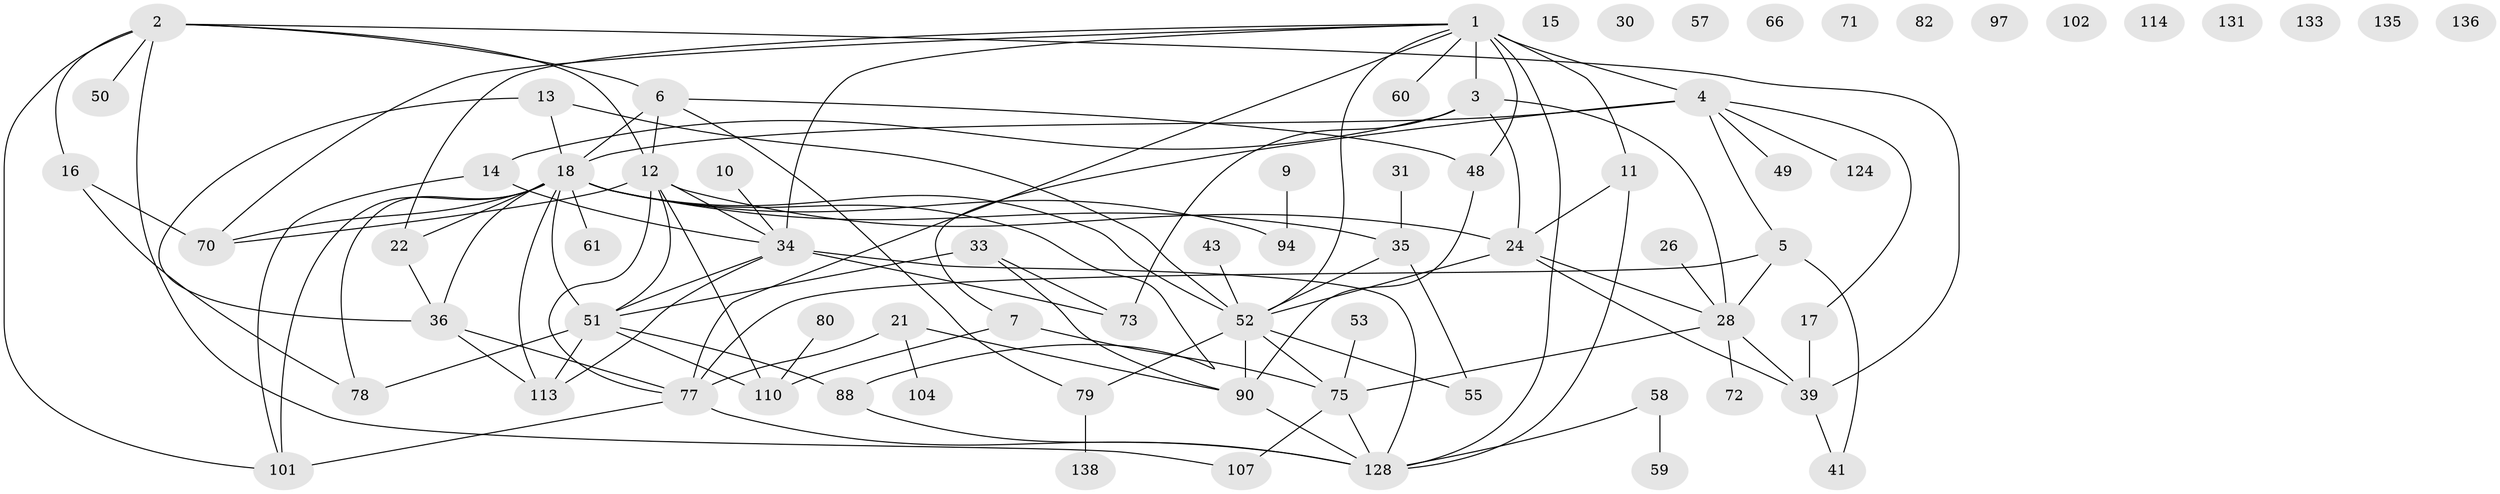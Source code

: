 // original degree distribution, {2: 0.15862068965517243, 3: 0.25517241379310346, 4: 0.14482758620689656, 1: 0.2206896551724138, 5: 0.07586206896551724, 0: 0.08275862068965517, 6: 0.034482758620689655, 7: 0.020689655172413793, 9: 0.006896551724137931}
// Generated by graph-tools (version 1.1) at 2025/13/03/09/25 04:13:11]
// undirected, 72 vertices, 112 edges
graph export_dot {
graph [start="1"]
  node [color=gray90,style=filled];
  1 [super="+27+47"];
  2 [super="+98+40"];
  3 [super="+84+32"];
  4 [super="+45"];
  5 [super="+29"];
  6 [super="+118+8+103"];
  7 [super="+95"];
  9;
  10;
  11 [super="+108"];
  12 [super="+20"];
  13 [super="+134+142"];
  14 [super="+19+23+54"];
  15;
  16 [super="+132"];
  17;
  18 [super="+85+37"];
  21 [super="+121"];
  22 [super="+65"];
  24 [super="+99+100"];
  26;
  28 [super="+87+86"];
  30 [super="+44"];
  31;
  33;
  34 [super="+74+81"];
  35;
  36 [super="+116+89"];
  39 [super="+109+42+92"];
  41;
  43;
  48 [super="+93"];
  49;
  50;
  51 [super="+105+56"];
  52 [super="+64+69"];
  53;
  55;
  57;
  58;
  59;
  60;
  61;
  66;
  70 [super="+115+106"];
  71;
  72 [super="+119"];
  73;
  75 [super="+76"];
  77 [super="+145"];
  78;
  79 [super="+112"];
  80;
  82;
  88;
  90 [super="+125"];
  94;
  97;
  101;
  102;
  104;
  107;
  110;
  113 [super="+122"];
  114;
  124;
  128 [super="+139+129"];
  131;
  133;
  135;
  136;
  138;
  1 -- 128;
  1 -- 3 [weight=3];
  1 -- 52 [weight=2];
  1 -- 22;
  1 -- 77;
  1 -- 48;
  1 -- 34;
  1 -- 4 [weight=2];
  1 -- 11;
  1 -- 60;
  1 -- 70;
  2 -- 39;
  2 -- 16;
  2 -- 12;
  2 -- 50;
  2 -- 101;
  2 -- 107;
  2 -- 6;
  3 -- 73;
  3 -- 14;
  3 -- 28;
  3 -- 24;
  4 -- 5;
  4 -- 7;
  4 -- 17;
  4 -- 49;
  4 -- 124;
  4 -- 18;
  5 -- 41;
  5 -- 77;
  5 -- 28;
  6 -- 12;
  6 -- 18;
  6 -- 79;
  6 -- 48;
  7 -- 110;
  7 -- 75;
  9 -- 94;
  10 -- 34;
  11 -- 128;
  11 -- 24;
  12 -- 110;
  12 -- 70;
  12 -- 77;
  12 -- 51 [weight=2];
  12 -- 34;
  12 -- 24;
  13 -- 18;
  13 -- 36;
  13 -- 52;
  14 -- 101;
  14 -- 34;
  16 -- 78;
  16 -- 70;
  17 -- 39;
  18 -- 88;
  18 -- 35;
  18 -- 51 [weight=2];
  18 -- 52;
  18 -- 70;
  18 -- 94 [weight=2];
  18 -- 36;
  18 -- 101;
  18 -- 78;
  18 -- 113;
  18 -- 61;
  18 -- 22;
  21 -- 104;
  21 -- 77;
  21 -- 90;
  22 -- 36;
  24 -- 39;
  24 -- 28;
  24 -- 52;
  26 -- 28;
  28 -- 72;
  28 -- 39;
  28 -- 75;
  31 -- 35;
  33 -- 73;
  33 -- 51;
  33 -- 90;
  34 -- 128;
  34 -- 51;
  34 -- 73;
  34 -- 113;
  35 -- 52;
  35 -- 55;
  36 -- 77;
  36 -- 113;
  39 -- 41;
  43 -- 52;
  48 -- 90;
  51 -- 88 [weight=2];
  51 -- 110;
  51 -- 78;
  51 -- 113;
  52 -- 55;
  52 -- 90;
  52 -- 79;
  52 -- 75;
  53 -- 75;
  58 -- 59;
  58 -- 128;
  75 -- 128;
  75 -- 107;
  77 -- 128;
  77 -- 101;
  79 -- 138;
  80 -- 110;
  88 -- 128;
  90 -- 128;
}
